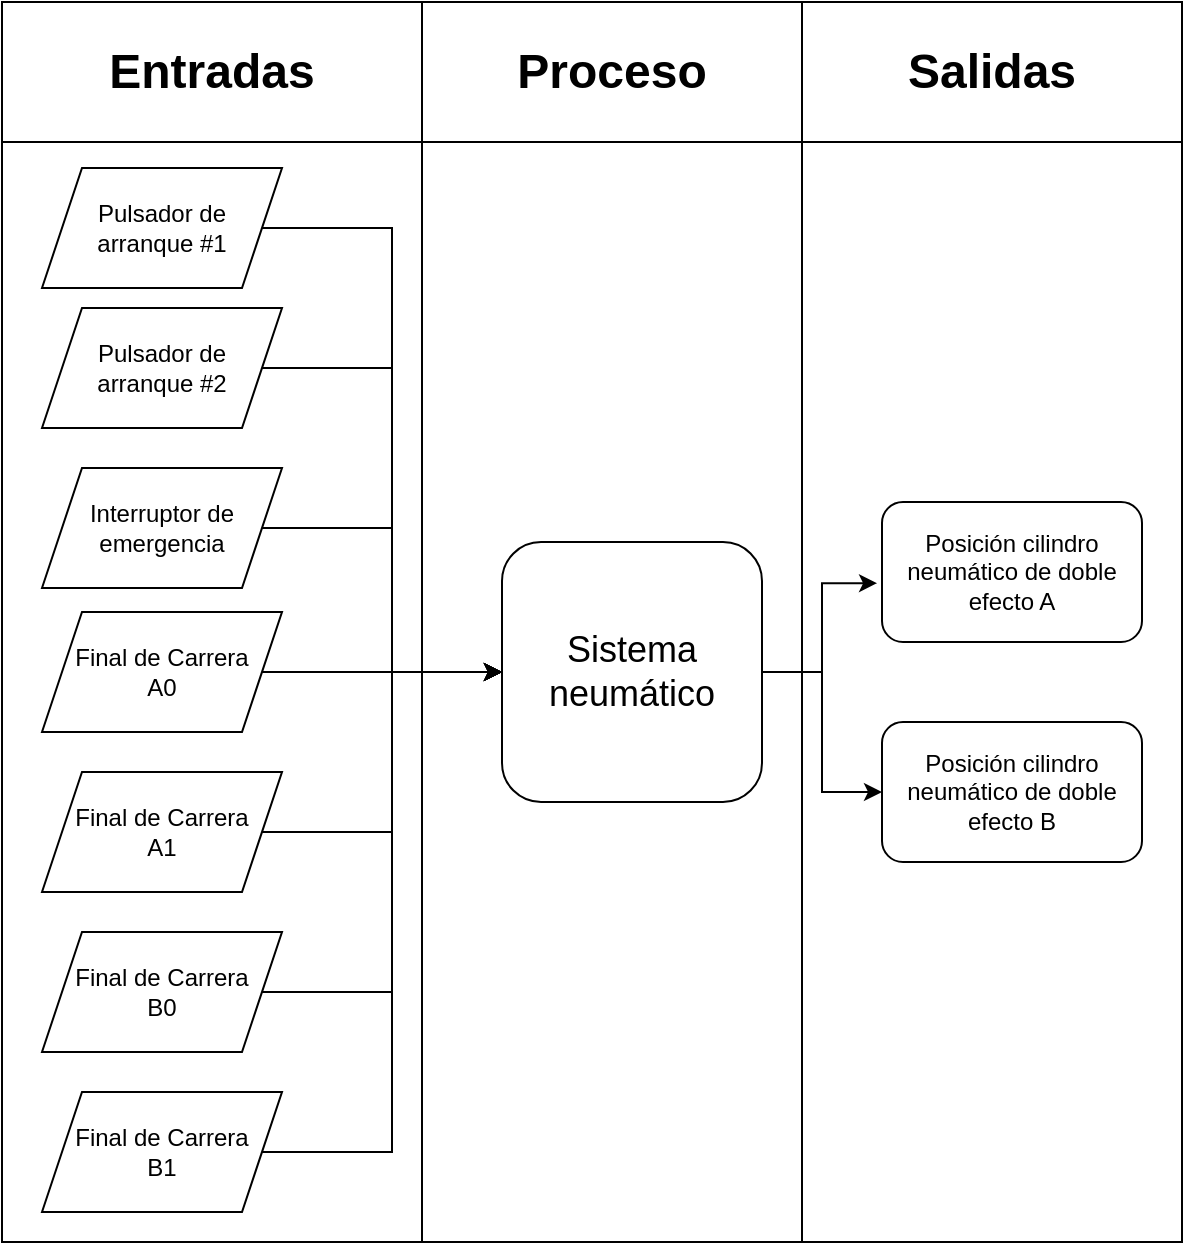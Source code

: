 <mxfile version="21.3.0">
  <diagram name="Página-1" id="2NCKRFm3kJzcGgMdM68o">
    <mxGraphModel dx="1362" dy="638" grid="1" gridSize="10" guides="1" tooltips="1" connect="1" arrows="1" fold="1" page="1" pageScale="1" pageWidth="827" pageHeight="1169" math="0" shadow="0">
      <root>
        <mxCell id="0" />
        <mxCell id="1" parent="0" />
        <mxCell id="nVXfbZYXNtMGM9QAss3K-16" style="edgeStyle=orthogonalEdgeStyle;rounded=0;orthogonalLoop=1;jettySize=auto;html=1;entryX=0;entryY=0.5;entryDx=0;entryDy=0;" edge="1" parent="1" source="nVXfbZYXNtMGM9QAss3K-1" target="nVXfbZYXNtMGM9QAss3K-8">
          <mxGeometry relative="1" as="geometry" />
        </mxCell>
        <mxCell id="nVXfbZYXNtMGM9QAss3K-1" value="Final de Carrera&lt;br style=&quot;border-color: var(--border-color);&quot;&gt;A0" style="shape=parallelogram;perimeter=parallelogramPerimeter;whiteSpace=wrap;html=1;fixedSize=1;" vertex="1" parent="1">
          <mxGeometry x="230" y="425" width="120" height="60" as="geometry" />
        </mxCell>
        <mxCell id="nVXfbZYXNtMGM9QAss3K-17" style="edgeStyle=orthogonalEdgeStyle;rounded=0;orthogonalLoop=1;jettySize=auto;html=1;entryX=0;entryY=0.5;entryDx=0;entryDy=0;" edge="1" parent="1" source="nVXfbZYXNtMGM9QAss3K-2" target="nVXfbZYXNtMGM9QAss3K-8">
          <mxGeometry relative="1" as="geometry" />
        </mxCell>
        <mxCell id="nVXfbZYXNtMGM9QAss3K-2" value="Final de Carrera &lt;br&gt;A1" style="shape=parallelogram;perimeter=parallelogramPerimeter;whiteSpace=wrap;html=1;fixedSize=1;" vertex="1" parent="1">
          <mxGeometry x="230" y="505" width="120" height="60" as="geometry" />
        </mxCell>
        <mxCell id="nVXfbZYXNtMGM9QAss3K-18" style="edgeStyle=orthogonalEdgeStyle;rounded=0;orthogonalLoop=1;jettySize=auto;html=1;entryX=0;entryY=0.5;entryDx=0;entryDy=0;" edge="1" parent="1" source="nVXfbZYXNtMGM9QAss3K-3" target="nVXfbZYXNtMGM9QAss3K-8">
          <mxGeometry relative="1" as="geometry" />
        </mxCell>
        <mxCell id="nVXfbZYXNtMGM9QAss3K-3" value="Final de Carrera&lt;br style=&quot;border-color: var(--border-color);&quot;&gt;B0" style="shape=parallelogram;perimeter=parallelogramPerimeter;whiteSpace=wrap;html=1;fixedSize=1;" vertex="1" parent="1">
          <mxGeometry x="230" y="585" width="120" height="60" as="geometry" />
        </mxCell>
        <mxCell id="nVXfbZYXNtMGM9QAss3K-19" style="edgeStyle=orthogonalEdgeStyle;rounded=0;orthogonalLoop=1;jettySize=auto;html=1;entryX=0;entryY=0.5;entryDx=0;entryDy=0;" edge="1" parent="1" source="nVXfbZYXNtMGM9QAss3K-4" target="nVXfbZYXNtMGM9QAss3K-8">
          <mxGeometry relative="1" as="geometry" />
        </mxCell>
        <mxCell id="nVXfbZYXNtMGM9QAss3K-4" value="Final de Carrera&lt;br style=&quot;border-color: var(--border-color);&quot;&gt;B1" style="shape=parallelogram;perimeter=parallelogramPerimeter;whiteSpace=wrap;html=1;fixedSize=1;" vertex="1" parent="1">
          <mxGeometry x="230" y="665" width="120" height="60" as="geometry" />
        </mxCell>
        <mxCell id="nVXfbZYXNtMGM9QAss3K-13" style="edgeStyle=orthogonalEdgeStyle;rounded=0;orthogonalLoop=1;jettySize=auto;html=1;entryX=0;entryY=0.5;entryDx=0;entryDy=0;" edge="1" parent="1" source="nVXfbZYXNtMGM9QAss3K-5" target="nVXfbZYXNtMGM9QAss3K-8">
          <mxGeometry relative="1" as="geometry" />
        </mxCell>
        <mxCell id="nVXfbZYXNtMGM9QAss3K-5" value="Pulsador de &lt;br&gt;arranque #1" style="shape=parallelogram;perimeter=parallelogramPerimeter;whiteSpace=wrap;html=1;fixedSize=1;" vertex="1" parent="1">
          <mxGeometry x="230" y="203" width="120" height="60" as="geometry" />
        </mxCell>
        <mxCell id="nVXfbZYXNtMGM9QAss3K-14" style="edgeStyle=orthogonalEdgeStyle;rounded=0;orthogonalLoop=1;jettySize=auto;html=1;entryX=0;entryY=0.5;entryDx=0;entryDy=0;" edge="1" parent="1" source="nVXfbZYXNtMGM9QAss3K-6" target="nVXfbZYXNtMGM9QAss3K-8">
          <mxGeometry relative="1" as="geometry" />
        </mxCell>
        <mxCell id="nVXfbZYXNtMGM9QAss3K-6" value="Pulsador de&lt;br style=&quot;border-color: var(--border-color);&quot;&gt;arranque #2" style="shape=parallelogram;perimeter=parallelogramPerimeter;whiteSpace=wrap;html=1;fixedSize=1;" vertex="1" parent="1">
          <mxGeometry x="230" y="273" width="120" height="60" as="geometry" />
        </mxCell>
        <mxCell id="nVXfbZYXNtMGM9QAss3K-15" style="edgeStyle=orthogonalEdgeStyle;rounded=0;orthogonalLoop=1;jettySize=auto;html=1;entryX=0;entryY=0.5;entryDx=0;entryDy=0;" edge="1" parent="1" source="nVXfbZYXNtMGM9QAss3K-7" target="nVXfbZYXNtMGM9QAss3K-8">
          <mxGeometry relative="1" as="geometry" />
        </mxCell>
        <mxCell id="nVXfbZYXNtMGM9QAss3K-7" value="Interruptor de emergencia" style="shape=parallelogram;perimeter=parallelogramPerimeter;whiteSpace=wrap;html=1;fixedSize=1;" vertex="1" parent="1">
          <mxGeometry x="230" y="353" width="120" height="60" as="geometry" />
        </mxCell>
        <mxCell id="nVXfbZYXNtMGM9QAss3K-11" style="edgeStyle=orthogonalEdgeStyle;rounded=0;orthogonalLoop=1;jettySize=auto;html=1;entryX=-0.019;entryY=0.58;entryDx=0;entryDy=0;entryPerimeter=0;" edge="1" parent="1" source="nVXfbZYXNtMGM9QAss3K-8" target="nVXfbZYXNtMGM9QAss3K-9">
          <mxGeometry relative="1" as="geometry" />
        </mxCell>
        <mxCell id="nVXfbZYXNtMGM9QAss3K-12" style="edgeStyle=orthogonalEdgeStyle;rounded=0;orthogonalLoop=1;jettySize=auto;html=1;entryX=0;entryY=0.5;entryDx=0;entryDy=0;" edge="1" parent="1" source="nVXfbZYXNtMGM9QAss3K-8" target="nVXfbZYXNtMGM9QAss3K-10">
          <mxGeometry relative="1" as="geometry" />
        </mxCell>
        <mxCell id="nVXfbZYXNtMGM9QAss3K-8" value="&lt;font style=&quot;font-size: 18px;&quot;&gt;Sistema neumático&lt;/font&gt;" style="rounded=1;whiteSpace=wrap;html=1;" vertex="1" parent="1">
          <mxGeometry x="460" y="390" width="130" height="130" as="geometry" />
        </mxCell>
        <mxCell id="nVXfbZYXNtMGM9QAss3K-9" value="Posición cilindro neumático de doble efecto A" style="rounded=1;whiteSpace=wrap;html=1;" vertex="1" parent="1">
          <mxGeometry x="650" y="370" width="130" height="70" as="geometry" />
        </mxCell>
        <mxCell id="nVXfbZYXNtMGM9QAss3K-10" value="Posición cilindro neumático de doble efecto B" style="rounded=1;whiteSpace=wrap;html=1;" vertex="1" parent="1">
          <mxGeometry x="650" y="480" width="130" height="70" as="geometry" />
        </mxCell>
        <mxCell id="nVXfbZYXNtMGM9QAss3K-20" value="&lt;font style=&quot;font-size: 24px;&quot;&gt;Entradas&lt;/font&gt;" style="swimlane;whiteSpace=wrap;html=1;startSize=70;" vertex="1" parent="1">
          <mxGeometry x="210" y="120" width="210" height="620" as="geometry">
            <mxRectangle x="210" y="120" width="140" height="70" as="alternateBounds" />
          </mxGeometry>
        </mxCell>
        <mxCell id="nVXfbZYXNtMGM9QAss3K-21" value="&lt;font style=&quot;font-size: 24px;&quot;&gt;Proceso&lt;/font&gt;" style="swimlane;whiteSpace=wrap;html=1;startSize=70;" vertex="1" parent="1">
          <mxGeometry x="420" y="120" width="190" height="620" as="geometry" />
        </mxCell>
        <mxCell id="nVXfbZYXNtMGM9QAss3K-22" value="&lt;font style=&quot;font-size: 24px;&quot;&gt;Salidas&lt;/font&gt;" style="swimlane;whiteSpace=wrap;html=1;startSize=70;" vertex="1" parent="1">
          <mxGeometry x="610" y="120" width="190" height="620" as="geometry" />
        </mxCell>
      </root>
    </mxGraphModel>
  </diagram>
</mxfile>
